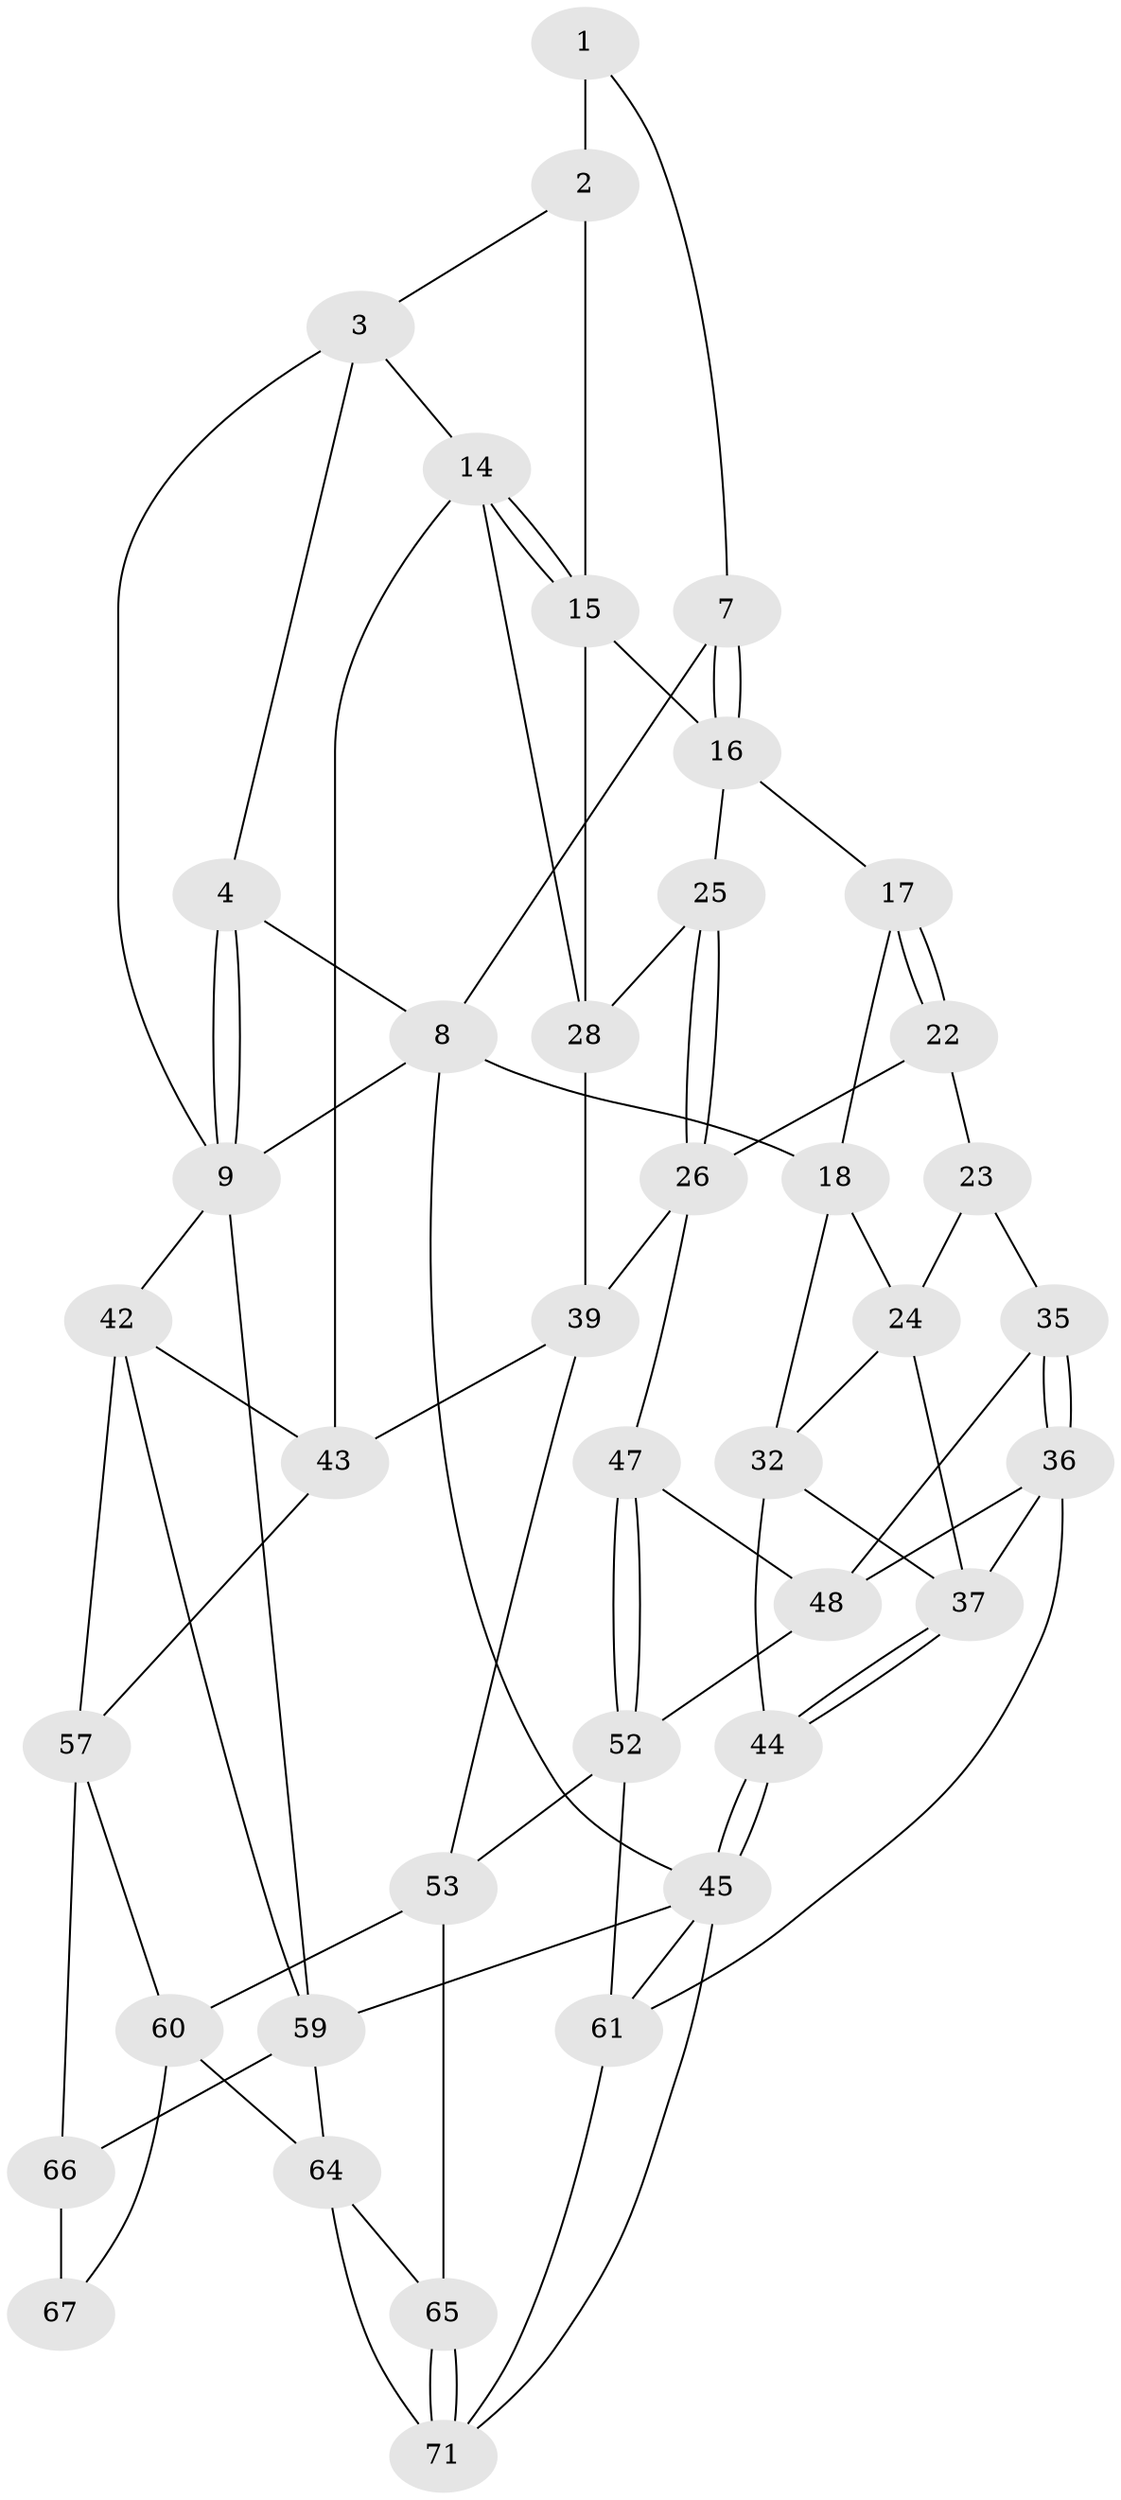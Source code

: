 // original degree distribution, {3: 0.027777777777777776, 4: 0.2222222222222222, 5: 0.5555555555555556, 6: 0.19444444444444445}
// Generated by graph-tools (version 1.1) at 2025/42/03/06/25 10:42:29]
// undirected, 40 vertices, 84 edges
graph export_dot {
graph [start="1"]
  node [color=gray90,style=filled];
  1 [pos="+0.5683723199246598+0",super="+6"];
  2 [pos="+0.693022053162792+0.21382577885077733",super="+13"];
  3 [pos="+0.78669441548507+0.14724438740979615",super="+12"];
  4 [pos="+1+0",super="+5"];
  7 [pos="+0.5027397029022278+0.22499185678057107"];
  8 [pos="+0.25623608820647276+0",super="+10"];
  9 [pos="+1+0",super="+11"];
  14 [pos="+0.7419236349840028+0.4020888955353223",super="+29"];
  15 [pos="+0.6785024540311393+0.31558706298071004",super="+20"];
  16 [pos="+0.45047171445897993+0.26546366843790276",super="+21"];
  17 [pos="+0.4481470382552198+0.2668455615758938"];
  18 [pos="+0.15285073639341762+0.16504210647948667",super="+19"];
  22 [pos="+0.4200513896374109+0.31646207108159224",super="+27"];
  23 [pos="+0.28940825847606944+0.39472277452138466",super="+34"];
  24 [pos="+0.258104086907045+0.3874938148832846",super="+31"];
  25 [pos="+0.5149881525110913+0.45560380299439773"];
  26 [pos="+0.4564698782330408+0.4907652138075717",super="+41"];
  28 [pos="+0.5821279263043986+0.4531920623991223",super="+30"];
  32 [pos="+0.056504826044382936+0.38363364467010297",super="+33"];
  35 [pos="+0.3082555259808884+0.5626530434118303"];
  36 [pos="+0.20658130979749342+0.6213728814627966",super="+51"];
  37 [pos="+0.17130795387843836+0.5981633699983171",super="+38"];
  39 [pos="+0.5801083663915846+0.594534378370312",super="+40"];
  42 [pos="+1+0.4360506445152987",super="+56"];
  43 [pos="+0.8011082484712585+0.5375795933540779",super="+49"];
  44 [pos="+0+0.6192055023879635"];
  45 [pos="+0+0.7533725854141866",super="+46"];
  47 [pos="+0.43995461999330665+0.6243118452352628"];
  48 [pos="+0.3921438380075734+0.6186516261950181",super="+50"];
  52 [pos="+0.38092664063819376+0.7494365439244646",super="+55"];
  53 [pos="+0.5468886530648018+0.742427160560789",super="+54"];
  57 [pos="+0.8494812674370036+0.7332614746712979",super="+58"];
  59 [pos="+1+1",super="+69"];
  60 [pos="+0.5961766622459389+0.7722173312015289",super="+63"];
  61 [pos="+0.17931443421868873+0.8721562258943879",super="+62"];
  64 [pos="+0.5771414188103863+1",super="+70"];
  65 [pos="+0.44817155927080043+0.8460761776269657"];
  66 [pos="+0.8119597960459435+0.8226560696296689",super="+68"];
  67 [pos="+0.6606001720816654+0.8301232853059453"];
  71 [pos="+0.23035558496342262+1",super="+72"];
  1 -- 2 [weight=2];
  1 -- 7;
  2 -- 3;
  2 -- 15;
  3 -- 4;
  3 -- 14;
  3 -- 9;
  4 -- 9;
  4 -- 9;
  4 -- 8;
  7 -- 8;
  7 -- 16;
  7 -- 16;
  8 -- 9;
  8 -- 18;
  8 -- 45;
  9 -- 59;
  9 -- 42;
  14 -- 15;
  14 -- 15;
  14 -- 43;
  14 -- 28;
  15 -- 16;
  15 -- 28;
  16 -- 17;
  16 -- 25;
  17 -- 18;
  17 -- 22;
  17 -- 22;
  18 -- 24;
  18 -- 32;
  22 -- 23 [weight=2];
  22 -- 26;
  23 -- 24;
  23 -- 35;
  24 -- 32;
  24 -- 37;
  25 -- 26;
  25 -- 26;
  25 -- 28;
  26 -- 47;
  26 -- 39;
  28 -- 39;
  32 -- 37;
  32 -- 44;
  35 -- 36;
  35 -- 36;
  35 -- 48;
  36 -- 37;
  36 -- 48;
  36 -- 61;
  37 -- 44;
  37 -- 44;
  39 -- 53;
  39 -- 43;
  42 -- 43;
  42 -- 57;
  42 -- 59;
  43 -- 57;
  44 -- 45;
  44 -- 45;
  45 -- 61;
  45 -- 59;
  45 -- 71;
  47 -- 48;
  47 -- 52;
  47 -- 52;
  48 -- 52;
  52 -- 61;
  52 -- 53;
  53 -- 60;
  53 -- 65;
  57 -- 66;
  57 -- 60;
  59 -- 66;
  59 -- 64;
  60 -- 64;
  60 -- 67;
  61 -- 71;
  64 -- 65;
  64 -- 71;
  65 -- 71;
  65 -- 71;
  66 -- 67 [weight=2];
}
